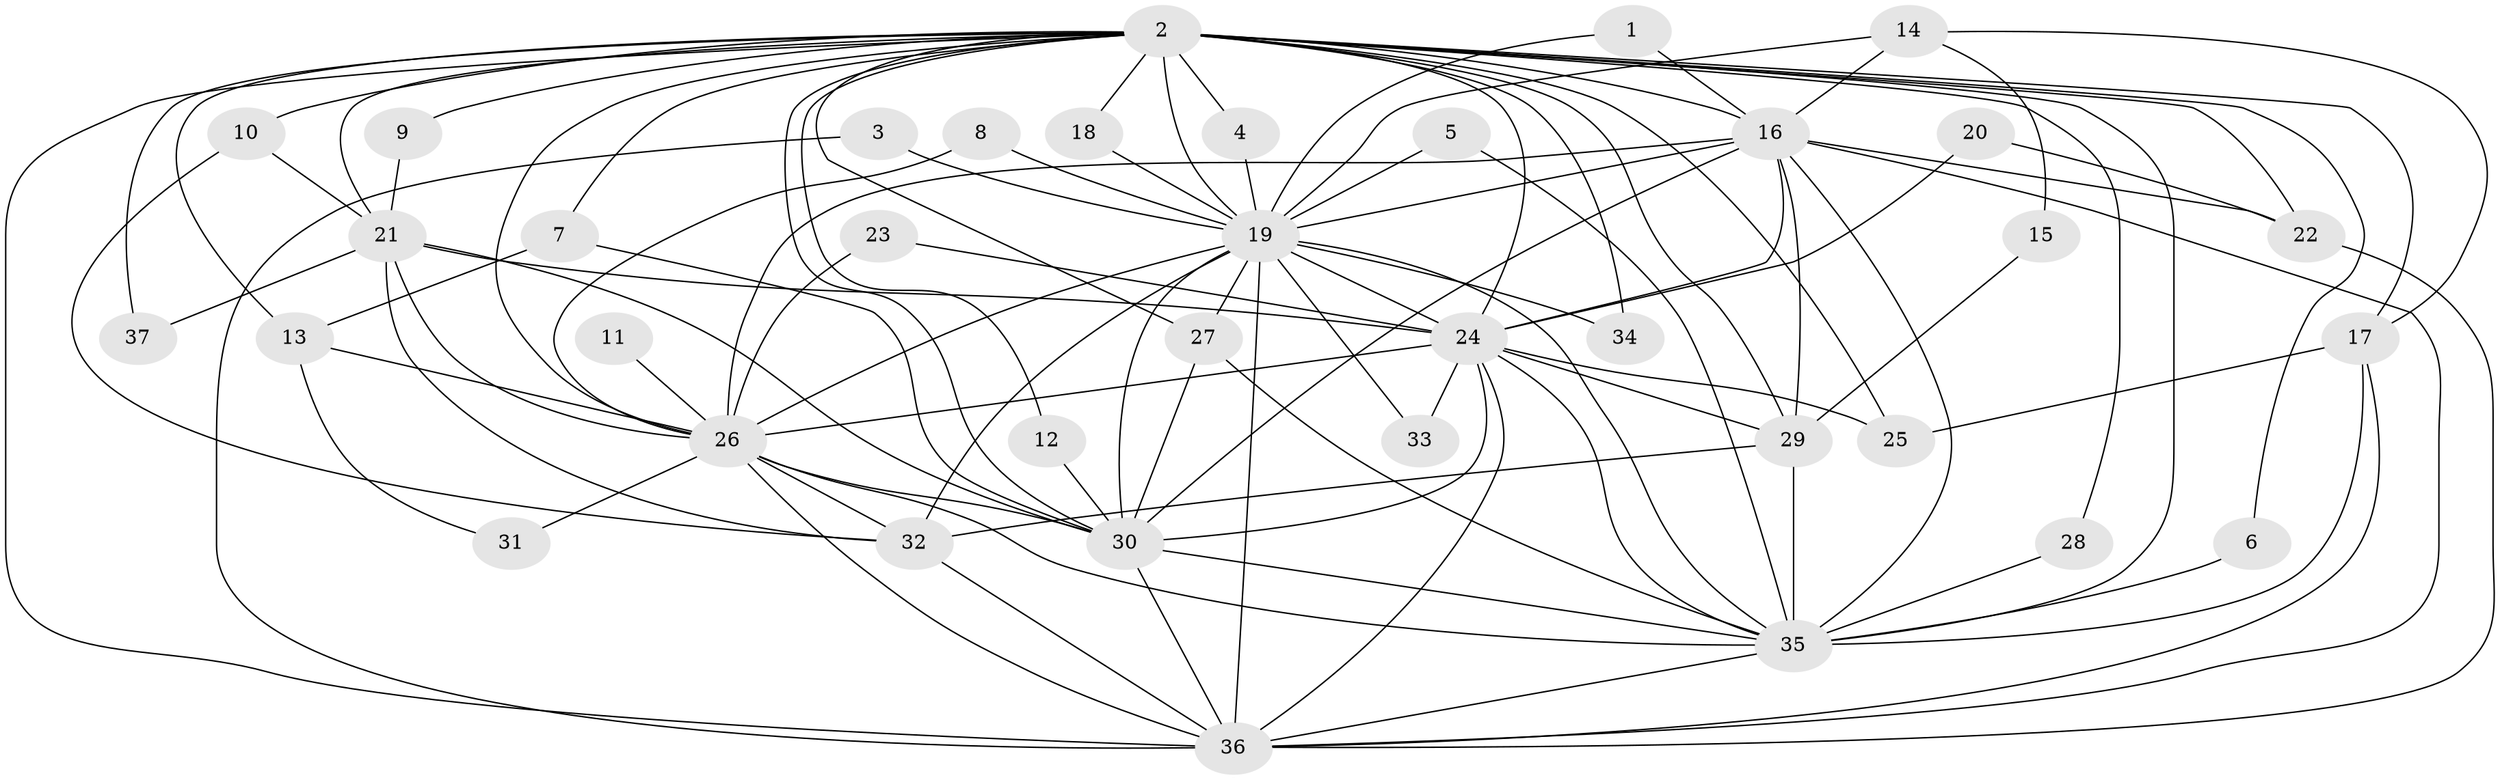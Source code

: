 // original degree distribution, {23: 0.0136986301369863, 20: 0.0136986301369863, 22: 0.0136986301369863, 15: 0.0136986301369863, 11: 0.0136986301369863, 13: 0.0136986301369863, 16: 0.0136986301369863, 19: 0.0273972602739726, 18: 0.0136986301369863, 2: 0.5342465753424658, 5: 0.0273972602739726, 4: 0.1095890410958904, 3: 0.1780821917808219, 7: 0.0136986301369863}
// Generated by graph-tools (version 1.1) at 2025/25/03/09/25 03:25:42]
// undirected, 37 vertices, 100 edges
graph export_dot {
graph [start="1"]
  node [color=gray90,style=filled];
  1;
  2;
  3;
  4;
  5;
  6;
  7;
  8;
  9;
  10;
  11;
  12;
  13;
  14;
  15;
  16;
  17;
  18;
  19;
  20;
  21;
  22;
  23;
  24;
  25;
  26;
  27;
  28;
  29;
  30;
  31;
  32;
  33;
  34;
  35;
  36;
  37;
  1 -- 16 [weight=1.0];
  1 -- 19 [weight=1.0];
  2 -- 4 [weight=1.0];
  2 -- 6 [weight=1.0];
  2 -- 7 [weight=1.0];
  2 -- 9 [weight=1.0];
  2 -- 10 [weight=2.0];
  2 -- 12 [weight=1.0];
  2 -- 13 [weight=1.0];
  2 -- 16 [weight=2.0];
  2 -- 17 [weight=1.0];
  2 -- 18 [weight=1.0];
  2 -- 19 [weight=4.0];
  2 -- 21 [weight=1.0];
  2 -- 22 [weight=3.0];
  2 -- 24 [weight=3.0];
  2 -- 25 [weight=2.0];
  2 -- 26 [weight=2.0];
  2 -- 27 [weight=2.0];
  2 -- 28 [weight=1.0];
  2 -- 29 [weight=1.0];
  2 -- 30 [weight=2.0];
  2 -- 34 [weight=1.0];
  2 -- 35 [weight=4.0];
  2 -- 36 [weight=2.0];
  2 -- 37 [weight=1.0];
  3 -- 19 [weight=1.0];
  3 -- 36 [weight=1.0];
  4 -- 19 [weight=1.0];
  5 -- 19 [weight=1.0];
  5 -- 35 [weight=1.0];
  6 -- 35 [weight=1.0];
  7 -- 13 [weight=1.0];
  7 -- 30 [weight=1.0];
  8 -- 19 [weight=1.0];
  8 -- 26 [weight=1.0];
  9 -- 21 [weight=1.0];
  10 -- 21 [weight=1.0];
  10 -- 32 [weight=1.0];
  11 -- 26 [weight=1.0];
  12 -- 30 [weight=1.0];
  13 -- 26 [weight=1.0];
  13 -- 31 [weight=1.0];
  14 -- 15 [weight=1.0];
  14 -- 16 [weight=1.0];
  14 -- 17 [weight=1.0];
  14 -- 19 [weight=1.0];
  15 -- 29 [weight=1.0];
  16 -- 19 [weight=3.0];
  16 -- 22 [weight=1.0];
  16 -- 24 [weight=1.0];
  16 -- 26 [weight=1.0];
  16 -- 29 [weight=1.0];
  16 -- 30 [weight=1.0];
  16 -- 35 [weight=2.0];
  16 -- 36 [weight=1.0];
  17 -- 25 [weight=1.0];
  17 -- 35 [weight=1.0];
  17 -- 36 [weight=1.0];
  18 -- 19 [weight=1.0];
  19 -- 24 [weight=3.0];
  19 -- 26 [weight=3.0];
  19 -- 27 [weight=1.0];
  19 -- 30 [weight=2.0];
  19 -- 32 [weight=2.0];
  19 -- 33 [weight=1.0];
  19 -- 34 [weight=1.0];
  19 -- 35 [weight=2.0];
  19 -- 36 [weight=3.0];
  20 -- 22 [weight=1.0];
  20 -- 24 [weight=1.0];
  21 -- 24 [weight=1.0];
  21 -- 26 [weight=1.0];
  21 -- 30 [weight=1.0];
  21 -- 32 [weight=1.0];
  21 -- 37 [weight=1.0];
  22 -- 36 [weight=1.0];
  23 -- 24 [weight=1.0];
  23 -- 26 [weight=1.0];
  24 -- 25 [weight=1.0];
  24 -- 26 [weight=1.0];
  24 -- 29 [weight=1.0];
  24 -- 30 [weight=1.0];
  24 -- 33 [weight=1.0];
  24 -- 35 [weight=1.0];
  24 -- 36 [weight=2.0];
  26 -- 30 [weight=2.0];
  26 -- 31 [weight=1.0];
  26 -- 32 [weight=1.0];
  26 -- 35 [weight=1.0];
  26 -- 36 [weight=1.0];
  27 -- 30 [weight=1.0];
  27 -- 35 [weight=1.0];
  28 -- 35 [weight=1.0];
  29 -- 32 [weight=1.0];
  29 -- 35 [weight=1.0];
  30 -- 35 [weight=2.0];
  30 -- 36 [weight=2.0];
  32 -- 36 [weight=1.0];
  35 -- 36 [weight=1.0];
}
